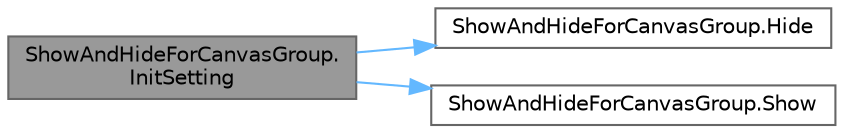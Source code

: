 digraph "ShowAndHideForCanvasGroup.InitSetting"
{
 // LATEX_PDF_SIZE
  bgcolor="transparent";
  edge [fontname=Helvetica,fontsize=10,labelfontname=Helvetica,labelfontsize=10];
  node [fontname=Helvetica,fontsize=10,shape=box,height=0.2,width=0.4];
  rankdir="LR";
  Node1 [id="Node000001",label="ShowAndHideForCanvasGroup.\lInitSetting",height=0.2,width=0.4,color="gray40", fillcolor="grey60", style="filled", fontcolor="black",tooltip=" "];
  Node1 -> Node2 [id="edge1_Node000001_Node000002",color="steelblue1",style="solid",tooltip=" "];
  Node2 [id="Node000002",label="ShowAndHideForCanvasGroup.Hide",height=0.2,width=0.4,color="grey40", fillcolor="white", style="filled",URL="$class_show_and_hide_for_canvas_group.html#a816e1ebe412a34a70a1f47406619ae62",tooltip=" "];
  Node1 -> Node3 [id="edge2_Node000001_Node000003",color="steelblue1",style="solid",tooltip=" "];
  Node3 [id="Node000003",label="ShowAndHideForCanvasGroup.Show",height=0.2,width=0.4,color="grey40", fillcolor="white", style="filled",URL="$class_show_and_hide_for_canvas_group.html#a58d88c00a79f7ae5aec2e750ceb6b8f0",tooltip=" "];
}
